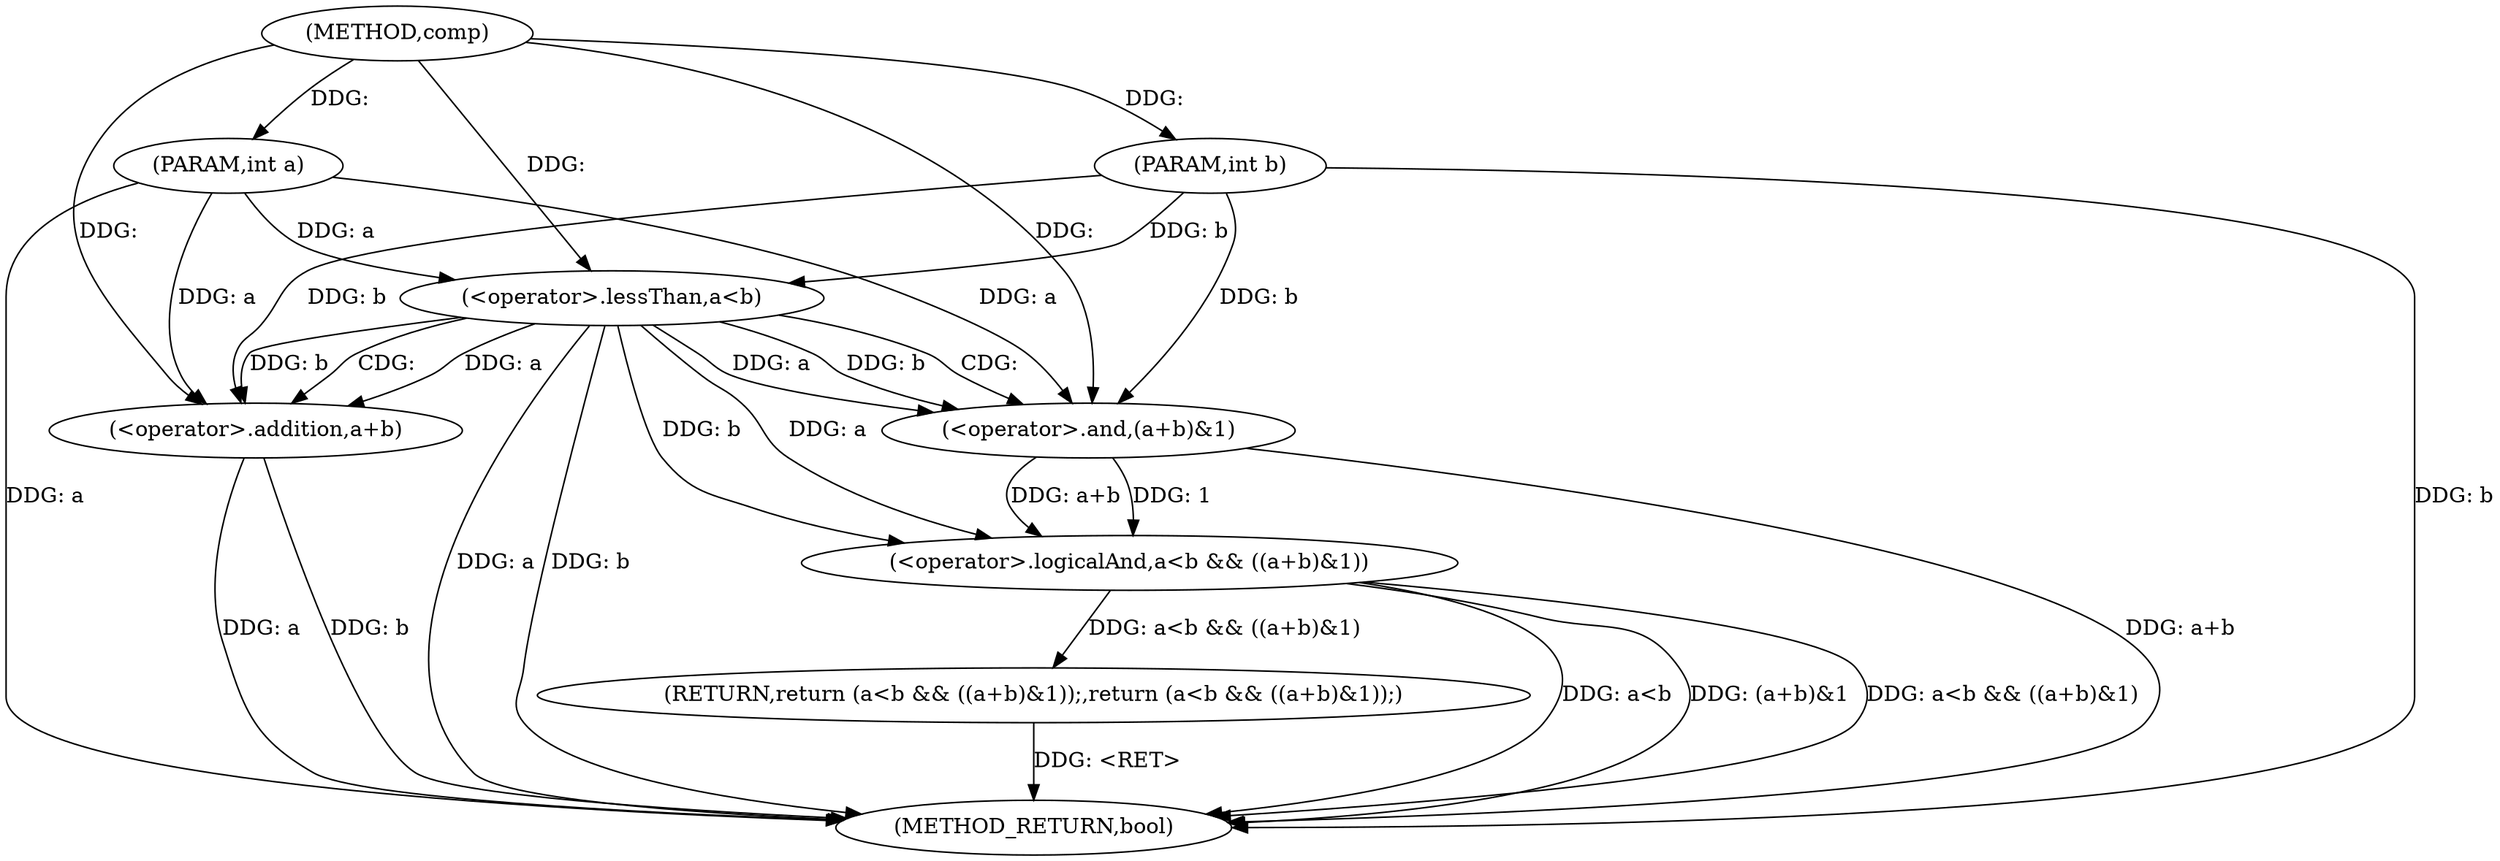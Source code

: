 digraph "comp" {  
"1000207" [label = "(METHOD,comp)" ]
"1000221" [label = "(METHOD_RETURN,bool)" ]
"1000208" [label = "(PARAM,int a)" ]
"1000209" [label = "(PARAM,int b)" ]
"1000211" [label = "(RETURN,return (a<b && ((a+b)&1));,return (a<b && ((a+b)&1));)" ]
"1000212" [label = "(<operator>.logicalAnd,a<b && ((a+b)&1))" ]
"1000213" [label = "(<operator>.lessThan,a<b)" ]
"1000216" [label = "(<operator>.and,(a+b)&1)" ]
"1000217" [label = "(<operator>.addition,a+b)" ]
  "1000211" -> "1000221"  [ label = "DDG: <RET>"] 
  "1000208" -> "1000221"  [ label = "DDG: a"] 
  "1000209" -> "1000221"  [ label = "DDG: b"] 
  "1000213" -> "1000221"  [ label = "DDG: a"] 
  "1000213" -> "1000221"  [ label = "DDG: b"] 
  "1000212" -> "1000221"  [ label = "DDG: a<b"] 
  "1000217" -> "1000221"  [ label = "DDG: a"] 
  "1000217" -> "1000221"  [ label = "DDG: b"] 
  "1000216" -> "1000221"  [ label = "DDG: a+b"] 
  "1000212" -> "1000221"  [ label = "DDG: (a+b)&1"] 
  "1000212" -> "1000221"  [ label = "DDG: a<b && ((a+b)&1)"] 
  "1000207" -> "1000208"  [ label = "DDG: "] 
  "1000207" -> "1000209"  [ label = "DDG: "] 
  "1000212" -> "1000211"  [ label = "DDG: a<b && ((a+b)&1)"] 
  "1000213" -> "1000212"  [ label = "DDG: b"] 
  "1000213" -> "1000212"  [ label = "DDG: a"] 
  "1000216" -> "1000212"  [ label = "DDG: 1"] 
  "1000216" -> "1000212"  [ label = "DDG: a+b"] 
  "1000208" -> "1000213"  [ label = "DDG: a"] 
  "1000207" -> "1000213"  [ label = "DDG: "] 
  "1000209" -> "1000213"  [ label = "DDG: b"] 
  "1000213" -> "1000216"  [ label = "DDG: a"] 
  "1000208" -> "1000216"  [ label = "DDG: a"] 
  "1000207" -> "1000216"  [ label = "DDG: "] 
  "1000213" -> "1000216"  [ label = "DDG: b"] 
  "1000209" -> "1000216"  [ label = "DDG: b"] 
  "1000213" -> "1000217"  [ label = "DDG: a"] 
  "1000208" -> "1000217"  [ label = "DDG: a"] 
  "1000207" -> "1000217"  [ label = "DDG: "] 
  "1000213" -> "1000217"  [ label = "DDG: b"] 
  "1000209" -> "1000217"  [ label = "DDG: b"] 
  "1000213" -> "1000216"  [ label = "CDG: "] 
  "1000213" -> "1000217"  [ label = "CDG: "] 
}
